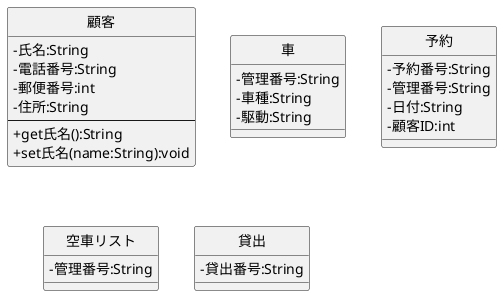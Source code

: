 @startuml 車両貸し出しシステム
skinparam classAttributeIconSize 0
class 顧客{
    - 氏名:String
    -電話番号:String
    -郵便番号:int
    -住所:String
    ---
    + get氏名():String
    + set氏名(name:String):void
}

class 車{
    -管理番号:String
    -車種:String
    -駆動:String
}

class 予約{
    -予約番号:String
    -管理番号:String
    -日付:String
    -顧客ID:int
}

class 空車リスト{
    -管理番号:String
}

class 貸出{
    -貸出番号:String
}

hide 顧客 circle
hide 車 circle
hide 予約 circle
hide 空車リスト circle
hide 貸出 circle

@enduml